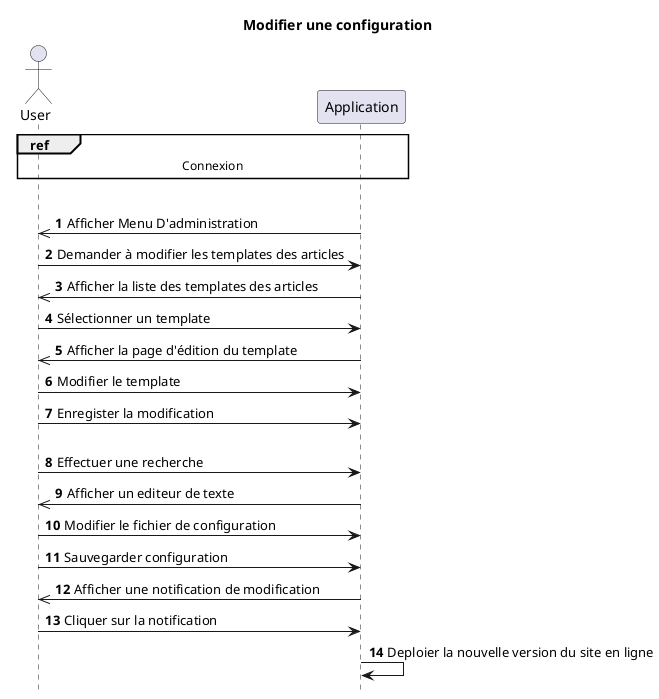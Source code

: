 @startuml

autonumber
hide footbox
title Modifier une configuration


actor User as U
participant Application as A

ref over U, A : Connexion

alt If Intégrateur
A ->> U: Afficher Menu D'administration
U -> A : Demander à modifier les templates des articles
A ->> U: Afficher la liste des templates des articles
U -> A : Sélectionner un template
A ->> U: Afficher la page d'édition du template
U -> A : Modifier le template
U -> A : Enregister la modification

else If Administrateur
U -> A : Effectuer une recherche 
A ->> U: Afficher un editeur de texte
U -> A : Modifier le fichier de configuration
U -> A : Sauvegarder configuration
A ->> U: Afficher une notification de modification
U -> A : Cliquer sur la notification
A -> A : Deploier la nouvelle version du site en ligne

@enduml 